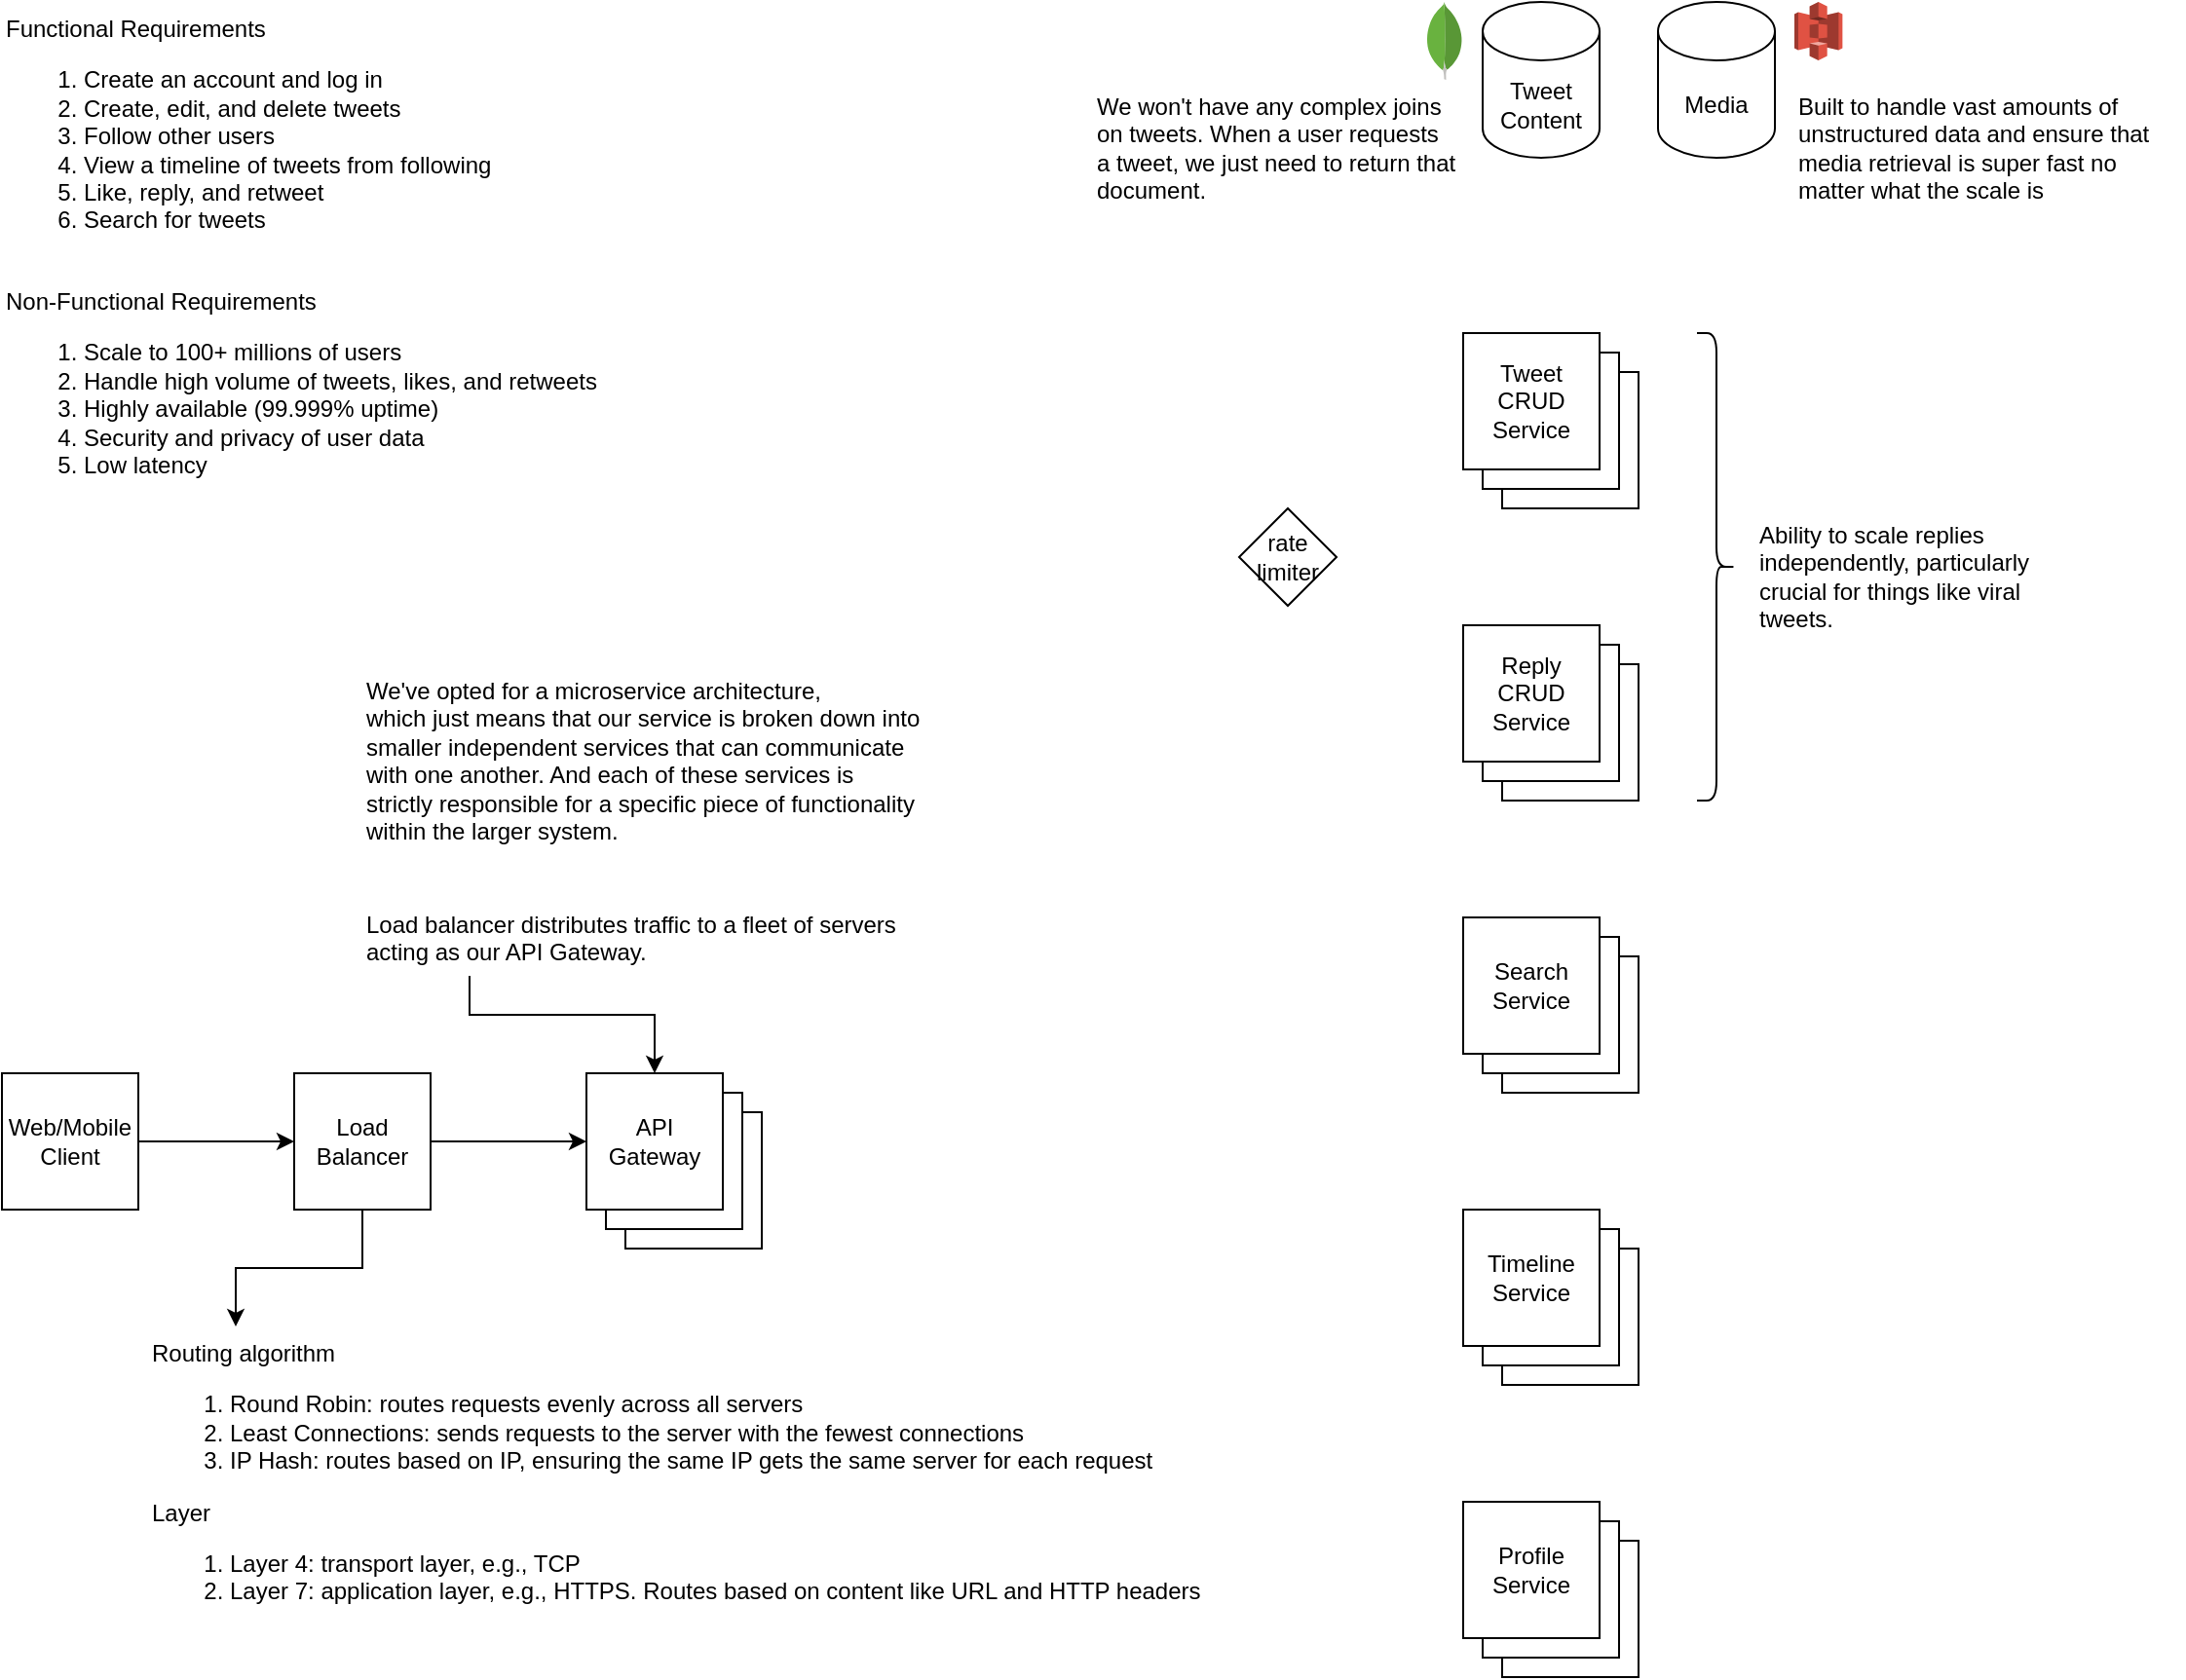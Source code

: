 <mxfile version="24.8.6">
  <diagram name="Page-1" id="yl6VplhR-ekL0wN9jrCL">
    <mxGraphModel dx="1178" dy="700" grid="1" gridSize="10" guides="1" tooltips="1" connect="1" arrows="1" fold="1" page="1" pageScale="1" pageWidth="1700" pageHeight="1100" math="0" shadow="0">
      <root>
        <mxCell id="0" />
        <mxCell id="1" parent="0" />
        <mxCell id="7rh26Nzxe_kTH1MnesWK-20" value="" style="rounded=0;whiteSpace=wrap;html=1;" vertex="1" parent="1">
          <mxGeometry x="380" y="620" width="70" height="70" as="geometry" />
        </mxCell>
        <mxCell id="7rh26Nzxe_kTH1MnesWK-19" value="" style="rounded=0;whiteSpace=wrap;html=1;" vertex="1" parent="1">
          <mxGeometry x="370" y="610" width="70" height="70" as="geometry" />
        </mxCell>
        <mxCell id="7rh26Nzxe_kTH1MnesWK-2" value="Functional Requirements&lt;div&gt;&lt;ol&gt;&lt;li&gt;Create an account and log in&lt;/li&gt;&lt;li&gt;Create, edit, and delete tweets&lt;/li&gt;&lt;li&gt;Follow other users&lt;/li&gt;&lt;li&gt;View a timeline of tweets from following&lt;/li&gt;&lt;li&gt;Like, reply, and retweet&lt;/li&gt;&lt;li&gt;Search for tweets&lt;/li&gt;&lt;/ol&gt;&lt;/div&gt;" style="text;html=1;align=left;verticalAlign=top;resizable=0;points=[];autosize=1;strokeColor=none;fillColor=none;" vertex="1" parent="1">
          <mxGeometry x="60" y="50" width="270" height="140" as="geometry" />
        </mxCell>
        <mxCell id="7rh26Nzxe_kTH1MnesWK-3" value="Non-Functional Requirements&lt;div&gt;&lt;ol&gt;&lt;li&gt;Scale to 100+ millions of users&lt;/li&gt;&lt;li&gt;Handle high volume of tweets, likes, and retweets&lt;/li&gt;&lt;li&gt;Highly available (99.999% uptime)&lt;/li&gt;&lt;li&gt;Security and privacy of user data&lt;/li&gt;&lt;li&gt;Low latency&lt;/li&gt;&lt;/ol&gt;&lt;/div&gt;" style="text;html=1;align=left;verticalAlign=top;resizable=0;points=[];autosize=1;strokeColor=none;fillColor=none;" vertex="1" parent="1">
          <mxGeometry x="60" y="190" width="330" height="120" as="geometry" />
        </mxCell>
        <mxCell id="7rh26Nzxe_kTH1MnesWK-8" style="edgeStyle=orthogonalEdgeStyle;rounded=0;orthogonalLoop=1;jettySize=auto;html=1;" edge="1" parent="1" source="7rh26Nzxe_kTH1MnesWK-15" target="7rh26Nzxe_kTH1MnesWK-16">
          <mxGeometry relative="1" as="geometry">
            <mxPoint x="127.5" y="635" as="sourcePoint" />
            <mxPoint x="210" y="635" as="targetPoint" />
          </mxGeometry>
        </mxCell>
        <mxCell id="7rh26Nzxe_kTH1MnesWK-10" value="Routing algorithm&lt;div&gt;&lt;ol&gt;&lt;li&gt;Round Robin: routes requests evenly across all servers&lt;/li&gt;&lt;li&gt;Least Connections: sends requests to the server with the fewest connections&lt;/li&gt;&lt;li&gt;IP Hash: routes based on IP, ensuring the same IP gets the same server for each request&lt;/li&gt;&lt;/ol&gt;&lt;div&gt;Layer&lt;/div&gt;&lt;/div&gt;&lt;div&gt;&lt;ol&gt;&lt;li&gt;Layer 4: transport layer, e.g., TCP&lt;/li&gt;&lt;li&gt;Layer 7: application layer, e.g., HTTPS. Routes based on content like URL and HTTP headers&lt;/li&gt;&lt;/ol&gt;&lt;/div&gt;" style="text;html=1;align=left;verticalAlign=top;resizable=0;points=[];autosize=1;strokeColor=none;fillColor=none;" vertex="1" parent="1">
          <mxGeometry x="135" y="730" width="560" height="160" as="geometry" />
        </mxCell>
        <mxCell id="7rh26Nzxe_kTH1MnesWK-11" style="edgeStyle=orthogonalEdgeStyle;rounded=0;orthogonalLoop=1;jettySize=auto;html=1;" edge="1" parent="1" source="7rh26Nzxe_kTH1MnesWK-16" target="7rh26Nzxe_kTH1MnesWK-10">
          <mxGeometry relative="1" as="geometry">
            <mxPoint x="242" y="660" as="sourcePoint" />
            <Array as="points">
              <mxPoint x="245" y="700" />
              <mxPoint x="180" y="700" />
            </Array>
          </mxGeometry>
        </mxCell>
        <mxCell id="7rh26Nzxe_kTH1MnesWK-15" value="Web/Mobile Client" style="rounded=0;whiteSpace=wrap;html=1;" vertex="1" parent="1">
          <mxGeometry x="60" y="600" width="70" height="70" as="geometry" />
        </mxCell>
        <mxCell id="7rh26Nzxe_kTH1MnesWK-21" style="edgeStyle=orthogonalEdgeStyle;rounded=0;orthogonalLoop=1;jettySize=auto;html=1;" edge="1" parent="1" source="7rh26Nzxe_kTH1MnesWK-16" target="7rh26Nzxe_kTH1MnesWK-17">
          <mxGeometry relative="1" as="geometry" />
        </mxCell>
        <mxCell id="7rh26Nzxe_kTH1MnesWK-16" value="Load Balancer" style="rounded=0;whiteSpace=wrap;html=1;" vertex="1" parent="1">
          <mxGeometry x="210" y="600" width="70" height="70" as="geometry" />
        </mxCell>
        <mxCell id="7rh26Nzxe_kTH1MnesWK-17" value="API&lt;div&gt;Gateway&lt;/div&gt;" style="rounded=0;whiteSpace=wrap;html=1;" vertex="1" parent="1">
          <mxGeometry x="360" y="600" width="70" height="70" as="geometry" />
        </mxCell>
        <mxCell id="7rh26Nzxe_kTH1MnesWK-24" style="edgeStyle=orthogonalEdgeStyle;rounded=0;orthogonalLoop=1;jettySize=auto;html=1;" edge="1" parent="1" source="7rh26Nzxe_kTH1MnesWK-23" target="7rh26Nzxe_kTH1MnesWK-17">
          <mxGeometry relative="1" as="geometry">
            <Array as="points">
              <mxPoint x="300" y="570" />
              <mxPoint x="395" y="570" />
            </Array>
          </mxGeometry>
        </mxCell>
        <mxCell id="7rh26Nzxe_kTH1MnesWK-23" value="Load balancer distributes traffic to a fleet of servers&lt;div&gt;acting as our API Gateway.&lt;br&gt;&lt;/div&gt;" style="text;html=1;align=left;verticalAlign=top;resizable=0;points=[];autosize=1;strokeColor=none;fillColor=none;" vertex="1" parent="1">
          <mxGeometry x="245" y="510" width="300" height="40" as="geometry" />
        </mxCell>
        <mxCell id="7rh26Nzxe_kTH1MnesWK-30" value="" style="rounded=0;whiteSpace=wrap;html=1;" vertex="1" parent="1">
          <mxGeometry x="830" y="240" width="70" height="70" as="geometry" />
        </mxCell>
        <mxCell id="7rh26Nzxe_kTH1MnesWK-31" value="" style="rounded=0;whiteSpace=wrap;html=1;" vertex="1" parent="1">
          <mxGeometry x="820" y="230" width="70" height="70" as="geometry" />
        </mxCell>
        <mxCell id="7rh26Nzxe_kTH1MnesWK-32" value="Tweet CRUD Service" style="rounded=0;whiteSpace=wrap;html=1;" vertex="1" parent="1">
          <mxGeometry x="810" y="220" width="70" height="70" as="geometry" />
        </mxCell>
        <mxCell id="7rh26Nzxe_kTH1MnesWK-33" value="" style="rounded=0;whiteSpace=wrap;html=1;" vertex="1" parent="1">
          <mxGeometry x="830" y="390" width="70" height="70" as="geometry" />
        </mxCell>
        <mxCell id="7rh26Nzxe_kTH1MnesWK-34" value="" style="rounded=0;whiteSpace=wrap;html=1;" vertex="1" parent="1">
          <mxGeometry x="820" y="380" width="70" height="70" as="geometry" />
        </mxCell>
        <mxCell id="7rh26Nzxe_kTH1MnesWK-35" value="Reply CRUD Service" style="rounded=0;whiteSpace=wrap;html=1;" vertex="1" parent="1">
          <mxGeometry x="810" y="370" width="70" height="70" as="geometry" />
        </mxCell>
        <mxCell id="7rh26Nzxe_kTH1MnesWK-36" value="&lt;div&gt;We&#39;ve opted for a microservice architecture,&lt;br&gt;&lt;/div&gt;&lt;div&gt;which just means that our service is broken down into&amp;nbsp;&lt;/div&gt;&lt;div&gt;smaller independent services that can communicate&lt;/div&gt;&lt;div&gt;with one another. And each of these services is&lt;/div&gt;&lt;div&gt;strictly responsible for a specific piece of functionality&lt;/div&gt;&lt;div&gt;within the larger system.&lt;/div&gt;" style="text;html=1;align=left;verticalAlign=top;resizable=0;points=[];autosize=1;strokeColor=none;fillColor=none;" vertex="1" parent="1">
          <mxGeometry x="245" y="390" width="310" height="100" as="geometry" />
        </mxCell>
        <mxCell id="7rh26Nzxe_kTH1MnesWK-37" value="&lt;div&gt;Ability to scale replies&lt;/div&gt;&lt;div&gt;independently, particularly&lt;/div&gt;&lt;div&gt;crucial for things like viral&lt;/div&gt;&lt;div&gt;tweets.&lt;/div&gt;" style="text;html=1;align=left;verticalAlign=top;resizable=0;points=[];autosize=1;strokeColor=none;fillColor=none;" vertex="1" parent="1">
          <mxGeometry x="960" y="310" width="160" height="70" as="geometry" />
        </mxCell>
        <mxCell id="7rh26Nzxe_kTH1MnesWK-38" value="" style="rounded=0;whiteSpace=wrap;html=1;" vertex="1" parent="1">
          <mxGeometry x="830" y="540" width="70" height="70" as="geometry" />
        </mxCell>
        <mxCell id="7rh26Nzxe_kTH1MnesWK-39" value="" style="rounded=0;whiteSpace=wrap;html=1;" vertex="1" parent="1">
          <mxGeometry x="820" y="530" width="70" height="70" as="geometry" />
        </mxCell>
        <mxCell id="7rh26Nzxe_kTH1MnesWK-40" value="Search Service" style="rounded=0;whiteSpace=wrap;html=1;" vertex="1" parent="1">
          <mxGeometry x="810" y="520" width="70" height="70" as="geometry" />
        </mxCell>
        <mxCell id="7rh26Nzxe_kTH1MnesWK-41" value="" style="rounded=0;whiteSpace=wrap;html=1;" vertex="1" parent="1">
          <mxGeometry x="830" y="690" width="70" height="70" as="geometry" />
        </mxCell>
        <mxCell id="7rh26Nzxe_kTH1MnesWK-42" value="" style="rounded=0;whiteSpace=wrap;html=1;" vertex="1" parent="1">
          <mxGeometry x="820" y="680" width="70" height="70" as="geometry" />
        </mxCell>
        <mxCell id="7rh26Nzxe_kTH1MnesWK-43" value="Timeline Service" style="rounded=0;whiteSpace=wrap;html=1;" vertex="1" parent="1">
          <mxGeometry x="810" y="670" width="70" height="70" as="geometry" />
        </mxCell>
        <mxCell id="7rh26Nzxe_kTH1MnesWK-44" value="" style="rounded=0;whiteSpace=wrap;html=1;" vertex="1" parent="1">
          <mxGeometry x="830" y="840" width="70" height="70" as="geometry" />
        </mxCell>
        <mxCell id="7rh26Nzxe_kTH1MnesWK-45" value="" style="rounded=0;whiteSpace=wrap;html=1;" vertex="1" parent="1">
          <mxGeometry x="820" y="830" width="70" height="70" as="geometry" />
        </mxCell>
        <mxCell id="7rh26Nzxe_kTH1MnesWK-46" value="Profile Service" style="rounded=0;whiteSpace=wrap;html=1;" vertex="1" parent="1">
          <mxGeometry x="810" y="820" width="70" height="70" as="geometry" />
        </mxCell>
        <mxCell id="7rh26Nzxe_kTH1MnesWK-49" value="" style="shape=curlyBracket;whiteSpace=wrap;html=1;rounded=1;flipH=1;labelPosition=right;verticalLabelPosition=middle;align=left;verticalAlign=middle;" vertex="1" parent="1">
          <mxGeometry x="930" y="220" width="20" height="240" as="geometry" />
        </mxCell>
        <mxCell id="7rh26Nzxe_kTH1MnesWK-50" value="Tweet Content" style="shape=cylinder3;whiteSpace=wrap;html=1;boundedLbl=1;backgroundOutline=1;size=15;" vertex="1" parent="1">
          <mxGeometry x="820" y="50" width="60" height="80" as="geometry" />
        </mxCell>
        <mxCell id="7rh26Nzxe_kTH1MnesWK-52" value="" style="dashed=0;outlineConnect=0;html=1;align=center;labelPosition=center;verticalLabelPosition=bottom;verticalAlign=top;shape=mxgraph.weblogos.mongodb" vertex="1" parent="1">
          <mxGeometry x="790.88" y="50" width="19.12" height="40" as="geometry" />
        </mxCell>
        <mxCell id="7rh26Nzxe_kTH1MnesWK-53" value="Media" style="shape=cylinder3;whiteSpace=wrap;html=1;boundedLbl=1;backgroundOutline=1;size=15;" vertex="1" parent="1">
          <mxGeometry x="910" y="50" width="60" height="80" as="geometry" />
        </mxCell>
        <mxCell id="7rh26Nzxe_kTH1MnesWK-54" value="" style="outlineConnect=0;dashed=0;verticalLabelPosition=bottom;verticalAlign=top;align=center;html=1;shape=mxgraph.aws3.s3;fillColor=#E05243;gradientColor=none;" vertex="1" parent="1">
          <mxGeometry x="980" y="50" width="24.68" height="30" as="geometry" />
        </mxCell>
        <mxCell id="7rh26Nzxe_kTH1MnesWK-55" value="Built to handle vast amounts of&lt;div&gt;unstructured data and ensure that&lt;/div&gt;&lt;div&gt;media retrieval is super fast no&lt;/div&gt;&lt;div&gt;matter what the scale is&lt;/div&gt;" style="text;html=1;align=left;verticalAlign=top;resizable=0;points=[];autosize=1;strokeColor=none;fillColor=none;" vertex="1" parent="1">
          <mxGeometry x="980" y="90" width="200" height="70" as="geometry" />
        </mxCell>
        <mxCell id="7rh26Nzxe_kTH1MnesWK-56" value="We won&#39;t have any complex joins&lt;div&gt;on tweets. When a user requests&lt;/div&gt;&lt;div&gt;a tweet, we just need to return that&lt;/div&gt;&lt;div&gt;document.&lt;/div&gt;" style="text;html=1;align=left;verticalAlign=top;resizable=0;points=[];autosize=1;strokeColor=none;fillColor=none;" vertex="1" parent="1">
          <mxGeometry x="620" y="90" width="210" height="70" as="geometry" />
        </mxCell>
        <mxCell id="7rh26Nzxe_kTH1MnesWK-57" value="rate limiter" style="rhombus;whiteSpace=wrap;html=1;" vertex="1" parent="1">
          <mxGeometry x="695" y="310" width="50" height="50" as="geometry" />
        </mxCell>
      </root>
    </mxGraphModel>
  </diagram>
</mxfile>

